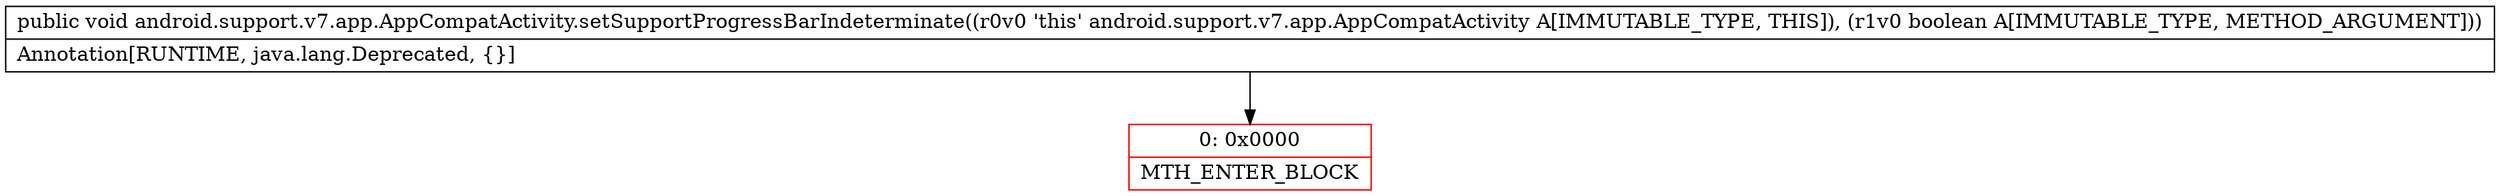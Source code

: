 digraph "CFG forandroid.support.v7.app.AppCompatActivity.setSupportProgressBarIndeterminate(Z)V" {
subgraph cluster_Region_425045509 {
label = "R(0)";
node [shape=record,color=blue];
}
Node_0 [shape=record,color=red,label="{0\:\ 0x0000|MTH_ENTER_BLOCK\l}"];
MethodNode[shape=record,label="{public void android.support.v7.app.AppCompatActivity.setSupportProgressBarIndeterminate((r0v0 'this' android.support.v7.app.AppCompatActivity A[IMMUTABLE_TYPE, THIS]), (r1v0 boolean A[IMMUTABLE_TYPE, METHOD_ARGUMENT]))  | Annotation[RUNTIME, java.lang.Deprecated, \{\}]\l}"];
MethodNode -> Node_0;
}

